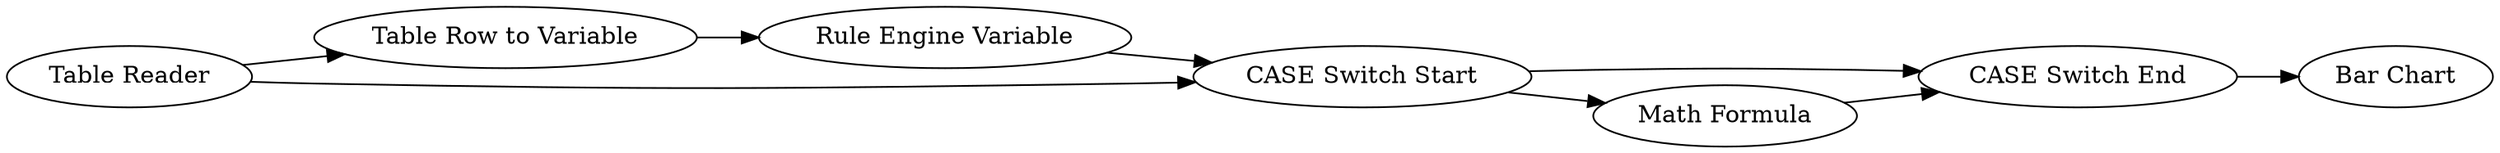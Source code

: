 digraph {
	383 -> 387
	385 -> 386
	23 -> 386
	386 -> 384
	383 -> 385
	388 -> 385
	387 -> 388
	385 -> 23
	386 [label="CASE Switch End"]
	385 [label="CASE Switch Start"]
	23 [label="Math Formula"]
	388 [label="Rule Engine Variable"]
	387 [label="Table Row to Variable"]
	383 [label="Table Reader"]
	384 [label="Bar Chart"]
	rankdir=LR
}
